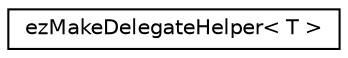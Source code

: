 digraph "Graphical Class Hierarchy"
{
 // LATEX_PDF_SIZE
  edge [fontname="Helvetica",fontsize="10",labelfontname="Helvetica",labelfontsize="10"];
  node [fontname="Helvetica",fontsize="10",shape=record];
  rankdir="LR";
  Node0 [label="ezMakeDelegateHelper\< T \>",height=0.2,width=0.4,color="black", fillcolor="white", style="filled",URL="$d1/dbd/structez_make_delegate_helper.htm",tooltip=" "];
}

